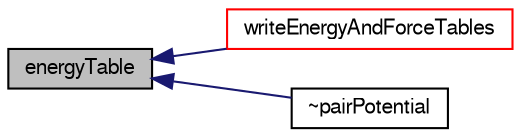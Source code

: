 digraph "energyTable"
{
  bgcolor="transparent";
  edge [fontname="FreeSans",fontsize="10",labelfontname="FreeSans",labelfontsize="10"];
  node [fontname="FreeSans",fontsize="10",shape=record];
  rankdir="LR";
  Node789 [label="energyTable",height=0.2,width=0.4,color="black", fillcolor="grey75", style="filled", fontcolor="black"];
  Node789 -> Node790 [dir="back",color="midnightblue",fontsize="10",style="solid",fontname="FreeSans"];
  Node790 [label="writeEnergyAndForceTables",height=0.2,width=0.4,color="red",URL="$a24442.html#a0552bda80bcfbff0a2c7627b68365f23"];
  Node789 -> Node794 [dir="back",color="midnightblue",fontsize="10",style="solid",fontname="FreeSans"];
  Node794 [label="~pairPotential",height=0.2,width=0.4,color="black",URL="$a24442.html#a555835bd36d48e462ecc22de382fdc16",tooltip="Destructor. "];
}
